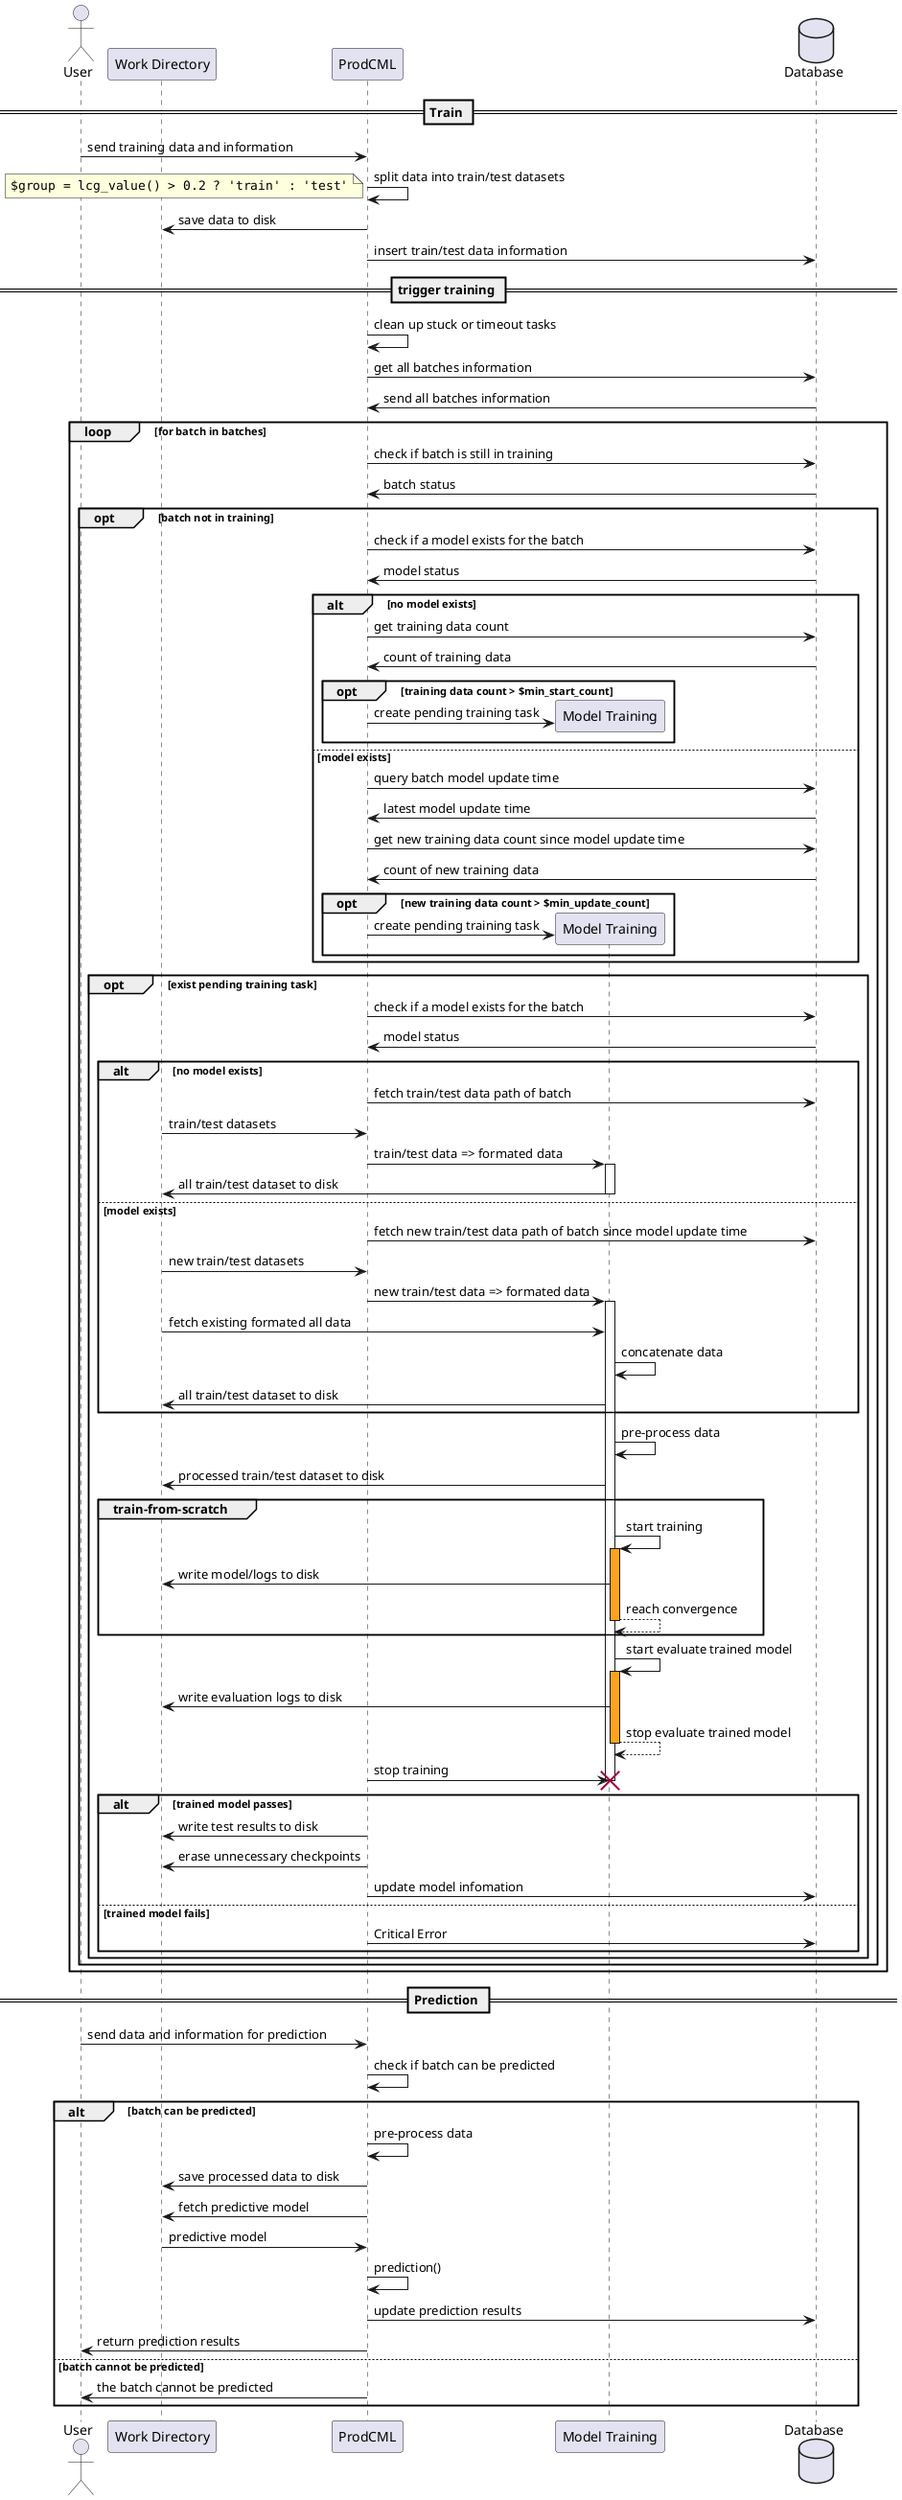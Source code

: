@startuml ProdCML-sequence

actor User as U
participant "Work Directory" as Work
participant ProdCML
participant "Model Training" as M
database Database as DB

== Train ==

U -> ProdCML: send training data and information
ProdCML -> ProdCML: split data into train/test datasets
note left
    <code>
    $group = lcg_value() > 0.2 ? 'train' : 'test'
    </code>
end note
ProdCML -> Work: save data to disk
ProdCML -> DB: insert train/test data information

== trigger training ==
ProdCML -> ProdCML: clean up stuck or timeout tasks
ProdCML -> DB: get all batches information
DB-> ProdCML: send all batches information

loop for batch in batches
    ProdCML -> DB: check if batch is still in training
    DB -> ProdCML: batch status

    opt batch not in training
        ProdCML -> DB: check if a model exists for the batch
        DB -> ProdCML: model status
        alt no model exists
            ProdCML -> DB: get training data count
            DB -> ProdCML: count of training data

            opt training data count > $min_start_count
                ProdCML -> M ** : create pending training task
            end
        else model exists
            ProdCML -> DB: query batch model update time
            DB -> ProdCML: latest model update time

            ProdCML -> DB: get new training data count since model update time
            DB -> ProdCML: count of new training data

            opt new training data count > $min_update_count
                ProdCML -> M ** : create pending training task
            end
        end
        opt exist pending training task
            ProdCML -> DB: check if a model exists for the batch
            DB -> ProdCML: model status
            alt no model exists
                ProdCML -> DB: fetch train/test data path of batch
                Work -> ProdCML: train/test datasets
                ProdCML -> M ++ : train/test data => formated data
                M -> Work --: all train/test dataset to disk
            else model exists
                ProdCML -> DB: fetch new train/test data path of batch since model update time
                Work -> ProdCML: new train/test datasets
                ProdCML -> M ++: new train/test data => formated data
                Work -> M: fetch existing formated all data
                M -> M: concatenate data
                M -> Work: all train/test dataset to disk
            end
            M -> M : pre-process data
            M -> Work: processed train/test dataset to disk
            group train-from-scratch
                M -> M ++ #ffa31a : start training
                M -> Work: write model/logs to disk
                return reach convergence
            end
            M -> M ++ #ffa31a : start evaluate trained model
            M -> Work: write evaluation logs to disk
            return stop evaluate trained model
            ProdCML -> M !!:  stop training
            alt trained model passes
                ProdCML -> Work: write test results to disk
                ProdCML -> Work: erase unnecessary checkpoints
                ProdCML -> DB: update model infomation
            else trained model fails
                ProdCML -> DB: Critical Error
            end
        end
    end
end

== Prediction ==

U -> ProdCML: send data and information for prediction
ProdCML -> ProdCML: check if batch can be predicted

alt batch can be predicted
    ProdCML -> ProdCML: pre-process data
    ProdCML -> Work: save processed data to disk
    ProdCML -> Work: fetch predictive model
    Work -> ProdCML: predictive model
    ProdCML -> ProdCML: prediction()
    ProdCML -> DB: update prediction results
ProdCML -> U: return prediction results
else batch cannot be predicted
    ProdCML -> U: the batch cannot be predicted
end

@enduml